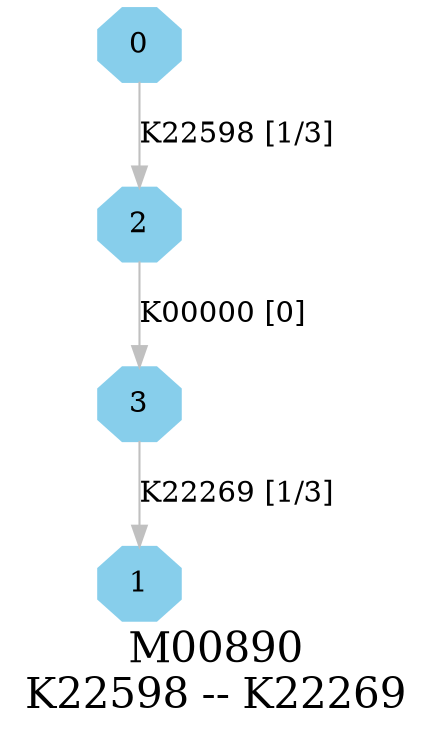 digraph G {
graph [label="M00890
K22598 -- K22269",fontsize=20];
node [shape=box,style=filled];
edge [len=3,color=grey];
{node [width=.3,height=.3,shape=octagon,style=filled,color=skyblue] 0 1 2 3 }
0 -> 2 [label="K22598 [1/3]"];
2 -> 3 [label="K00000 [0]"];
3 -> 1 [label="K22269 [1/3]"];
}